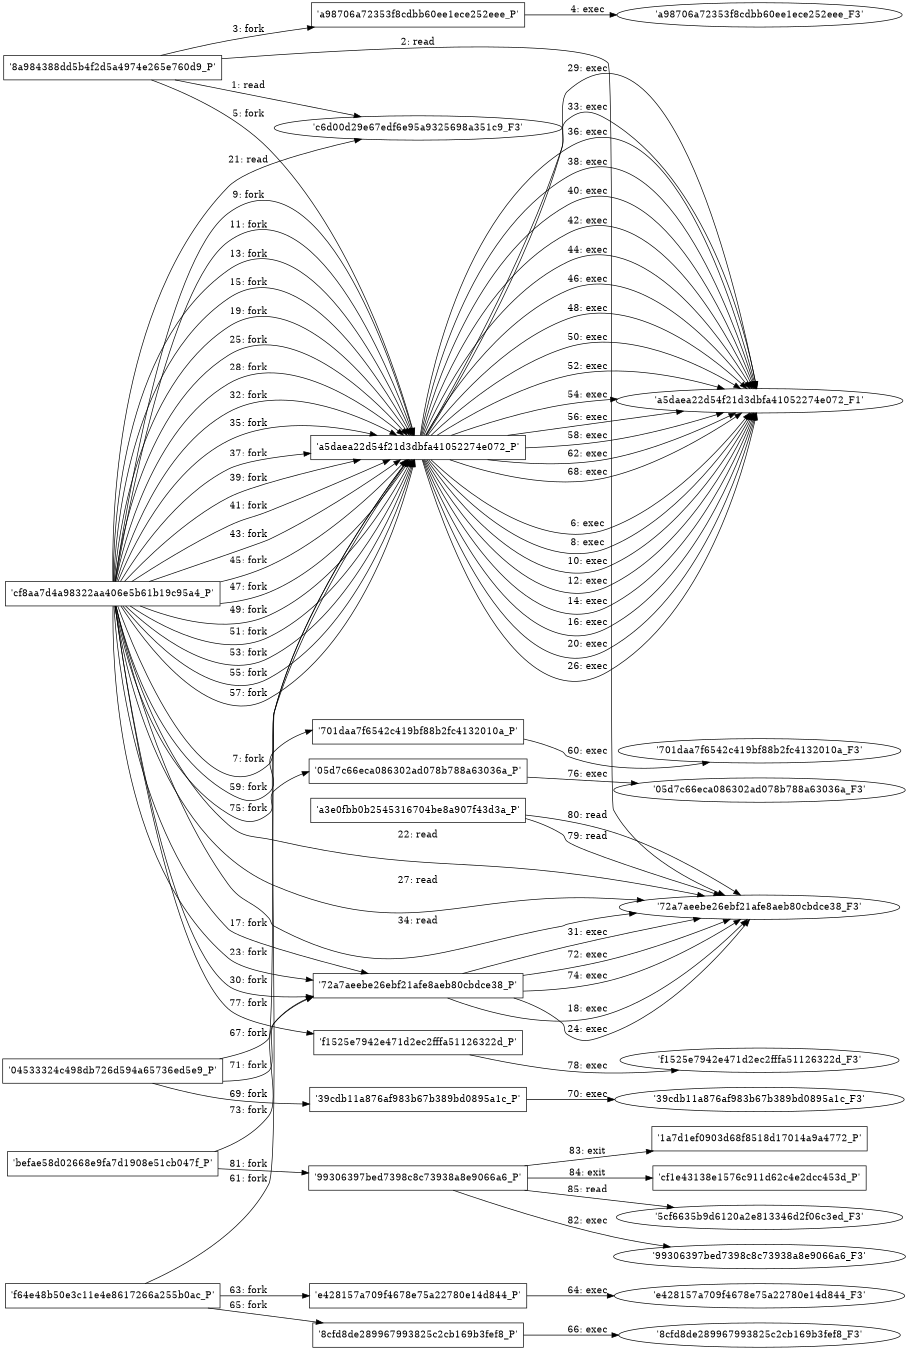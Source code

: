 digraph "D:\Learning\Paper\apt\基于CTI的攻击预警\Dataset\攻击图\ASGfromALLCTI\Microsoft Patch Tuesday –  January 2018.dot" {
rankdir="LR"
size="9"
fixedsize="false"
splines="true"
nodesep=0.3
ranksep=0
fontsize=10
overlap="scalexy"
engine= "neato"
	"'c6d00d29e67edf6e95a9325698a351c9_F3'" [node_type=file shape=ellipse]
	"'8a984388dd5b4f2d5a4974e265e760d9_P'" [node_type=Process shape=box]
	"'8a984388dd5b4f2d5a4974e265e760d9_P'" -> "'c6d00d29e67edf6e95a9325698a351c9_F3'" [label="1: read"]
	"'72a7aeebe26ebf21afe8aeb80cbdce38_F3'" [node_type=file shape=ellipse]
	"'8a984388dd5b4f2d5a4974e265e760d9_P'" [node_type=Process shape=box]
	"'8a984388dd5b4f2d5a4974e265e760d9_P'" -> "'72a7aeebe26ebf21afe8aeb80cbdce38_F3'" [label="2: read"]
	"'8a984388dd5b4f2d5a4974e265e760d9_P'" [node_type=Process shape=box]
	"'a98706a72353f8cdbb60ee1ece252eee_P'" [node_type=Process shape=box]
	"'8a984388dd5b4f2d5a4974e265e760d9_P'" -> "'a98706a72353f8cdbb60ee1ece252eee_P'" [label="3: fork"]
	"'a98706a72353f8cdbb60ee1ece252eee_P'" [node_type=Process shape=box]
	"'a98706a72353f8cdbb60ee1ece252eee_F3'" [node_type=File shape=ellipse]
	"'a98706a72353f8cdbb60ee1ece252eee_P'" -> "'a98706a72353f8cdbb60ee1ece252eee_F3'" [label="4: exec"]
	"'8a984388dd5b4f2d5a4974e265e760d9_P'" [node_type=Process shape=box]
	"'a5daea22d54f21d3dbfa41052274e072_P'" [node_type=Process shape=box]
	"'8a984388dd5b4f2d5a4974e265e760d9_P'" -> "'a5daea22d54f21d3dbfa41052274e072_P'" [label="5: fork"]
	"'a5daea22d54f21d3dbfa41052274e072_P'" [node_type=Process shape=box]
	"'a5daea22d54f21d3dbfa41052274e072_F1'" [node_type=File shape=ellipse]
	"'a5daea22d54f21d3dbfa41052274e072_P'" -> "'a5daea22d54f21d3dbfa41052274e072_F1'" [label="6: exec"]
	"'cf8aa7d4a98322aa406e5b61b19c95a4_P'" [node_type=Process shape=box]
	"'a5daea22d54f21d3dbfa41052274e072_P'" [node_type=Process shape=box]
	"'cf8aa7d4a98322aa406e5b61b19c95a4_P'" -> "'a5daea22d54f21d3dbfa41052274e072_P'" [label="7: fork"]
	"'a5daea22d54f21d3dbfa41052274e072_P'" [node_type=Process shape=box]
	"'a5daea22d54f21d3dbfa41052274e072_F1'" [node_type=File shape=ellipse]
	"'a5daea22d54f21d3dbfa41052274e072_P'" -> "'a5daea22d54f21d3dbfa41052274e072_F1'" [label="8: exec"]
	"'cf8aa7d4a98322aa406e5b61b19c95a4_P'" [node_type=Process shape=box]
	"'a5daea22d54f21d3dbfa41052274e072_P'" [node_type=Process shape=box]
	"'cf8aa7d4a98322aa406e5b61b19c95a4_P'" -> "'a5daea22d54f21d3dbfa41052274e072_P'" [label="9: fork"]
	"'a5daea22d54f21d3dbfa41052274e072_P'" [node_type=Process shape=box]
	"'a5daea22d54f21d3dbfa41052274e072_F1'" [node_type=File shape=ellipse]
	"'a5daea22d54f21d3dbfa41052274e072_P'" -> "'a5daea22d54f21d3dbfa41052274e072_F1'" [label="10: exec"]
	"'cf8aa7d4a98322aa406e5b61b19c95a4_P'" [node_type=Process shape=box]
	"'a5daea22d54f21d3dbfa41052274e072_P'" [node_type=Process shape=box]
	"'cf8aa7d4a98322aa406e5b61b19c95a4_P'" -> "'a5daea22d54f21d3dbfa41052274e072_P'" [label="11: fork"]
	"'a5daea22d54f21d3dbfa41052274e072_P'" [node_type=Process shape=box]
	"'a5daea22d54f21d3dbfa41052274e072_F1'" [node_type=File shape=ellipse]
	"'a5daea22d54f21d3dbfa41052274e072_P'" -> "'a5daea22d54f21d3dbfa41052274e072_F1'" [label="12: exec"]
	"'cf8aa7d4a98322aa406e5b61b19c95a4_P'" [node_type=Process shape=box]
	"'a5daea22d54f21d3dbfa41052274e072_P'" [node_type=Process shape=box]
	"'cf8aa7d4a98322aa406e5b61b19c95a4_P'" -> "'a5daea22d54f21d3dbfa41052274e072_P'" [label="13: fork"]
	"'a5daea22d54f21d3dbfa41052274e072_P'" [node_type=Process shape=box]
	"'a5daea22d54f21d3dbfa41052274e072_F1'" [node_type=File shape=ellipse]
	"'a5daea22d54f21d3dbfa41052274e072_P'" -> "'a5daea22d54f21d3dbfa41052274e072_F1'" [label="14: exec"]
	"'cf8aa7d4a98322aa406e5b61b19c95a4_P'" [node_type=Process shape=box]
	"'a5daea22d54f21d3dbfa41052274e072_P'" [node_type=Process shape=box]
	"'cf8aa7d4a98322aa406e5b61b19c95a4_P'" -> "'a5daea22d54f21d3dbfa41052274e072_P'" [label="15: fork"]
	"'a5daea22d54f21d3dbfa41052274e072_P'" [node_type=Process shape=box]
	"'a5daea22d54f21d3dbfa41052274e072_F1'" [node_type=File shape=ellipse]
	"'a5daea22d54f21d3dbfa41052274e072_P'" -> "'a5daea22d54f21d3dbfa41052274e072_F1'" [label="16: exec"]
	"'cf8aa7d4a98322aa406e5b61b19c95a4_P'" [node_type=Process shape=box]
	"'72a7aeebe26ebf21afe8aeb80cbdce38_P'" [node_type=Process shape=box]
	"'cf8aa7d4a98322aa406e5b61b19c95a4_P'" -> "'72a7aeebe26ebf21afe8aeb80cbdce38_P'" [label="17: fork"]
	"'72a7aeebe26ebf21afe8aeb80cbdce38_P'" [node_type=Process shape=box]
	"'72a7aeebe26ebf21afe8aeb80cbdce38_F3'" [node_type=File shape=ellipse]
	"'72a7aeebe26ebf21afe8aeb80cbdce38_P'" -> "'72a7aeebe26ebf21afe8aeb80cbdce38_F3'" [label="18: exec"]
	"'cf8aa7d4a98322aa406e5b61b19c95a4_P'" [node_type=Process shape=box]
	"'a5daea22d54f21d3dbfa41052274e072_P'" [node_type=Process shape=box]
	"'cf8aa7d4a98322aa406e5b61b19c95a4_P'" -> "'a5daea22d54f21d3dbfa41052274e072_P'" [label="19: fork"]
	"'a5daea22d54f21d3dbfa41052274e072_P'" [node_type=Process shape=box]
	"'a5daea22d54f21d3dbfa41052274e072_F1'" [node_type=File shape=ellipse]
	"'a5daea22d54f21d3dbfa41052274e072_P'" -> "'a5daea22d54f21d3dbfa41052274e072_F1'" [label="20: exec"]
	"'c6d00d29e67edf6e95a9325698a351c9_F3'" [node_type=file shape=ellipse]
	"'cf8aa7d4a98322aa406e5b61b19c95a4_P'" [node_type=Process shape=box]
	"'cf8aa7d4a98322aa406e5b61b19c95a4_P'" -> "'c6d00d29e67edf6e95a9325698a351c9_F3'" [label="21: read"]
	"'72a7aeebe26ebf21afe8aeb80cbdce38_F3'" [node_type=file shape=ellipse]
	"'cf8aa7d4a98322aa406e5b61b19c95a4_P'" [node_type=Process shape=box]
	"'cf8aa7d4a98322aa406e5b61b19c95a4_P'" -> "'72a7aeebe26ebf21afe8aeb80cbdce38_F3'" [label="22: read"]
	"'cf8aa7d4a98322aa406e5b61b19c95a4_P'" [node_type=Process shape=box]
	"'72a7aeebe26ebf21afe8aeb80cbdce38_P'" [node_type=Process shape=box]
	"'cf8aa7d4a98322aa406e5b61b19c95a4_P'" -> "'72a7aeebe26ebf21afe8aeb80cbdce38_P'" [label="23: fork"]
	"'72a7aeebe26ebf21afe8aeb80cbdce38_P'" [node_type=Process shape=box]
	"'72a7aeebe26ebf21afe8aeb80cbdce38_F3'" [node_type=File shape=ellipse]
	"'72a7aeebe26ebf21afe8aeb80cbdce38_P'" -> "'72a7aeebe26ebf21afe8aeb80cbdce38_F3'" [label="24: exec"]
	"'cf8aa7d4a98322aa406e5b61b19c95a4_P'" [node_type=Process shape=box]
	"'a5daea22d54f21d3dbfa41052274e072_P'" [node_type=Process shape=box]
	"'cf8aa7d4a98322aa406e5b61b19c95a4_P'" -> "'a5daea22d54f21d3dbfa41052274e072_P'" [label="25: fork"]
	"'a5daea22d54f21d3dbfa41052274e072_P'" [node_type=Process shape=box]
	"'a5daea22d54f21d3dbfa41052274e072_F1'" [node_type=File shape=ellipse]
	"'a5daea22d54f21d3dbfa41052274e072_P'" -> "'a5daea22d54f21d3dbfa41052274e072_F1'" [label="26: exec"]
	"'72a7aeebe26ebf21afe8aeb80cbdce38_F3'" [node_type=file shape=ellipse]
	"'cf8aa7d4a98322aa406e5b61b19c95a4_P'" [node_type=Process shape=box]
	"'cf8aa7d4a98322aa406e5b61b19c95a4_P'" -> "'72a7aeebe26ebf21afe8aeb80cbdce38_F3'" [label="27: read"]
	"'cf8aa7d4a98322aa406e5b61b19c95a4_P'" [node_type=Process shape=box]
	"'a5daea22d54f21d3dbfa41052274e072_P'" [node_type=Process shape=box]
	"'cf8aa7d4a98322aa406e5b61b19c95a4_P'" -> "'a5daea22d54f21d3dbfa41052274e072_P'" [label="28: fork"]
	"'a5daea22d54f21d3dbfa41052274e072_P'" [node_type=Process shape=box]
	"'a5daea22d54f21d3dbfa41052274e072_F1'" [node_type=File shape=ellipse]
	"'a5daea22d54f21d3dbfa41052274e072_P'" -> "'a5daea22d54f21d3dbfa41052274e072_F1'" [label="29: exec"]
	"'cf8aa7d4a98322aa406e5b61b19c95a4_P'" [node_type=Process shape=box]
	"'72a7aeebe26ebf21afe8aeb80cbdce38_P'" [node_type=Process shape=box]
	"'cf8aa7d4a98322aa406e5b61b19c95a4_P'" -> "'72a7aeebe26ebf21afe8aeb80cbdce38_P'" [label="30: fork"]
	"'72a7aeebe26ebf21afe8aeb80cbdce38_P'" [node_type=Process shape=box]
	"'72a7aeebe26ebf21afe8aeb80cbdce38_F3'" [node_type=File shape=ellipse]
	"'72a7aeebe26ebf21afe8aeb80cbdce38_P'" -> "'72a7aeebe26ebf21afe8aeb80cbdce38_F3'" [label="31: exec"]
	"'cf8aa7d4a98322aa406e5b61b19c95a4_P'" [node_type=Process shape=box]
	"'a5daea22d54f21d3dbfa41052274e072_P'" [node_type=Process shape=box]
	"'cf8aa7d4a98322aa406e5b61b19c95a4_P'" -> "'a5daea22d54f21d3dbfa41052274e072_P'" [label="32: fork"]
	"'a5daea22d54f21d3dbfa41052274e072_P'" [node_type=Process shape=box]
	"'a5daea22d54f21d3dbfa41052274e072_F1'" [node_type=File shape=ellipse]
	"'a5daea22d54f21d3dbfa41052274e072_P'" -> "'a5daea22d54f21d3dbfa41052274e072_F1'" [label="33: exec"]
	"'72a7aeebe26ebf21afe8aeb80cbdce38_F3'" [node_type=file shape=ellipse]
	"'cf8aa7d4a98322aa406e5b61b19c95a4_P'" [node_type=Process shape=box]
	"'cf8aa7d4a98322aa406e5b61b19c95a4_P'" -> "'72a7aeebe26ebf21afe8aeb80cbdce38_F3'" [label="34: read"]
	"'cf8aa7d4a98322aa406e5b61b19c95a4_P'" [node_type=Process shape=box]
	"'a5daea22d54f21d3dbfa41052274e072_P'" [node_type=Process shape=box]
	"'cf8aa7d4a98322aa406e5b61b19c95a4_P'" -> "'a5daea22d54f21d3dbfa41052274e072_P'" [label="35: fork"]
	"'a5daea22d54f21d3dbfa41052274e072_P'" [node_type=Process shape=box]
	"'a5daea22d54f21d3dbfa41052274e072_F1'" [node_type=File shape=ellipse]
	"'a5daea22d54f21d3dbfa41052274e072_P'" -> "'a5daea22d54f21d3dbfa41052274e072_F1'" [label="36: exec"]
	"'cf8aa7d4a98322aa406e5b61b19c95a4_P'" [node_type=Process shape=box]
	"'a5daea22d54f21d3dbfa41052274e072_P'" [node_type=Process shape=box]
	"'cf8aa7d4a98322aa406e5b61b19c95a4_P'" -> "'a5daea22d54f21d3dbfa41052274e072_P'" [label="37: fork"]
	"'a5daea22d54f21d3dbfa41052274e072_P'" [node_type=Process shape=box]
	"'a5daea22d54f21d3dbfa41052274e072_F1'" [node_type=File shape=ellipse]
	"'a5daea22d54f21d3dbfa41052274e072_P'" -> "'a5daea22d54f21d3dbfa41052274e072_F1'" [label="38: exec"]
	"'cf8aa7d4a98322aa406e5b61b19c95a4_P'" [node_type=Process shape=box]
	"'a5daea22d54f21d3dbfa41052274e072_P'" [node_type=Process shape=box]
	"'cf8aa7d4a98322aa406e5b61b19c95a4_P'" -> "'a5daea22d54f21d3dbfa41052274e072_P'" [label="39: fork"]
	"'a5daea22d54f21d3dbfa41052274e072_P'" [node_type=Process shape=box]
	"'a5daea22d54f21d3dbfa41052274e072_F1'" [node_type=File shape=ellipse]
	"'a5daea22d54f21d3dbfa41052274e072_P'" -> "'a5daea22d54f21d3dbfa41052274e072_F1'" [label="40: exec"]
	"'cf8aa7d4a98322aa406e5b61b19c95a4_P'" [node_type=Process shape=box]
	"'a5daea22d54f21d3dbfa41052274e072_P'" [node_type=Process shape=box]
	"'cf8aa7d4a98322aa406e5b61b19c95a4_P'" -> "'a5daea22d54f21d3dbfa41052274e072_P'" [label="41: fork"]
	"'a5daea22d54f21d3dbfa41052274e072_P'" [node_type=Process shape=box]
	"'a5daea22d54f21d3dbfa41052274e072_F1'" [node_type=File shape=ellipse]
	"'a5daea22d54f21d3dbfa41052274e072_P'" -> "'a5daea22d54f21d3dbfa41052274e072_F1'" [label="42: exec"]
	"'cf8aa7d4a98322aa406e5b61b19c95a4_P'" [node_type=Process shape=box]
	"'a5daea22d54f21d3dbfa41052274e072_P'" [node_type=Process shape=box]
	"'cf8aa7d4a98322aa406e5b61b19c95a4_P'" -> "'a5daea22d54f21d3dbfa41052274e072_P'" [label="43: fork"]
	"'a5daea22d54f21d3dbfa41052274e072_P'" [node_type=Process shape=box]
	"'a5daea22d54f21d3dbfa41052274e072_F1'" [node_type=File shape=ellipse]
	"'a5daea22d54f21d3dbfa41052274e072_P'" -> "'a5daea22d54f21d3dbfa41052274e072_F1'" [label="44: exec"]
	"'cf8aa7d4a98322aa406e5b61b19c95a4_P'" [node_type=Process shape=box]
	"'a5daea22d54f21d3dbfa41052274e072_P'" [node_type=Process shape=box]
	"'cf8aa7d4a98322aa406e5b61b19c95a4_P'" -> "'a5daea22d54f21d3dbfa41052274e072_P'" [label="45: fork"]
	"'a5daea22d54f21d3dbfa41052274e072_P'" [node_type=Process shape=box]
	"'a5daea22d54f21d3dbfa41052274e072_F1'" [node_type=File shape=ellipse]
	"'a5daea22d54f21d3dbfa41052274e072_P'" -> "'a5daea22d54f21d3dbfa41052274e072_F1'" [label="46: exec"]
	"'cf8aa7d4a98322aa406e5b61b19c95a4_P'" [node_type=Process shape=box]
	"'a5daea22d54f21d3dbfa41052274e072_P'" [node_type=Process shape=box]
	"'cf8aa7d4a98322aa406e5b61b19c95a4_P'" -> "'a5daea22d54f21d3dbfa41052274e072_P'" [label="47: fork"]
	"'a5daea22d54f21d3dbfa41052274e072_P'" [node_type=Process shape=box]
	"'a5daea22d54f21d3dbfa41052274e072_F1'" [node_type=File shape=ellipse]
	"'a5daea22d54f21d3dbfa41052274e072_P'" -> "'a5daea22d54f21d3dbfa41052274e072_F1'" [label="48: exec"]
	"'cf8aa7d4a98322aa406e5b61b19c95a4_P'" [node_type=Process shape=box]
	"'a5daea22d54f21d3dbfa41052274e072_P'" [node_type=Process shape=box]
	"'cf8aa7d4a98322aa406e5b61b19c95a4_P'" -> "'a5daea22d54f21d3dbfa41052274e072_P'" [label="49: fork"]
	"'a5daea22d54f21d3dbfa41052274e072_P'" [node_type=Process shape=box]
	"'a5daea22d54f21d3dbfa41052274e072_F1'" [node_type=File shape=ellipse]
	"'a5daea22d54f21d3dbfa41052274e072_P'" -> "'a5daea22d54f21d3dbfa41052274e072_F1'" [label="50: exec"]
	"'cf8aa7d4a98322aa406e5b61b19c95a4_P'" [node_type=Process shape=box]
	"'a5daea22d54f21d3dbfa41052274e072_P'" [node_type=Process shape=box]
	"'cf8aa7d4a98322aa406e5b61b19c95a4_P'" -> "'a5daea22d54f21d3dbfa41052274e072_P'" [label="51: fork"]
	"'a5daea22d54f21d3dbfa41052274e072_P'" [node_type=Process shape=box]
	"'a5daea22d54f21d3dbfa41052274e072_F1'" [node_type=File shape=ellipse]
	"'a5daea22d54f21d3dbfa41052274e072_P'" -> "'a5daea22d54f21d3dbfa41052274e072_F1'" [label="52: exec"]
	"'cf8aa7d4a98322aa406e5b61b19c95a4_P'" [node_type=Process shape=box]
	"'a5daea22d54f21d3dbfa41052274e072_P'" [node_type=Process shape=box]
	"'cf8aa7d4a98322aa406e5b61b19c95a4_P'" -> "'a5daea22d54f21d3dbfa41052274e072_P'" [label="53: fork"]
	"'a5daea22d54f21d3dbfa41052274e072_P'" [node_type=Process shape=box]
	"'a5daea22d54f21d3dbfa41052274e072_F1'" [node_type=File shape=ellipse]
	"'a5daea22d54f21d3dbfa41052274e072_P'" -> "'a5daea22d54f21d3dbfa41052274e072_F1'" [label="54: exec"]
	"'cf8aa7d4a98322aa406e5b61b19c95a4_P'" [node_type=Process shape=box]
	"'a5daea22d54f21d3dbfa41052274e072_P'" [node_type=Process shape=box]
	"'cf8aa7d4a98322aa406e5b61b19c95a4_P'" -> "'a5daea22d54f21d3dbfa41052274e072_P'" [label="55: fork"]
	"'a5daea22d54f21d3dbfa41052274e072_P'" [node_type=Process shape=box]
	"'a5daea22d54f21d3dbfa41052274e072_F1'" [node_type=File shape=ellipse]
	"'a5daea22d54f21d3dbfa41052274e072_P'" -> "'a5daea22d54f21d3dbfa41052274e072_F1'" [label="56: exec"]
	"'cf8aa7d4a98322aa406e5b61b19c95a4_P'" [node_type=Process shape=box]
	"'a5daea22d54f21d3dbfa41052274e072_P'" [node_type=Process shape=box]
	"'cf8aa7d4a98322aa406e5b61b19c95a4_P'" -> "'a5daea22d54f21d3dbfa41052274e072_P'" [label="57: fork"]
	"'a5daea22d54f21d3dbfa41052274e072_P'" [node_type=Process shape=box]
	"'a5daea22d54f21d3dbfa41052274e072_F1'" [node_type=File shape=ellipse]
	"'a5daea22d54f21d3dbfa41052274e072_P'" -> "'a5daea22d54f21d3dbfa41052274e072_F1'" [label="58: exec"]
	"'cf8aa7d4a98322aa406e5b61b19c95a4_P'" [node_type=Process shape=box]
	"'701daa7f6542c419bf88b2fc4132010a_P'" [node_type=Process shape=box]
	"'cf8aa7d4a98322aa406e5b61b19c95a4_P'" -> "'701daa7f6542c419bf88b2fc4132010a_P'" [label="59: fork"]
	"'701daa7f6542c419bf88b2fc4132010a_P'" [node_type=Process shape=box]
	"'701daa7f6542c419bf88b2fc4132010a_F3'" [node_type=File shape=ellipse]
	"'701daa7f6542c419bf88b2fc4132010a_P'" -> "'701daa7f6542c419bf88b2fc4132010a_F3'" [label="60: exec"]
	"'f64e48b50e3c11e4e8617266a255b0ac_P'" [node_type=Process shape=box]
	"'a5daea22d54f21d3dbfa41052274e072_P'" [node_type=Process shape=box]
	"'f64e48b50e3c11e4e8617266a255b0ac_P'" -> "'a5daea22d54f21d3dbfa41052274e072_P'" [label="61: fork"]
	"'a5daea22d54f21d3dbfa41052274e072_P'" [node_type=Process shape=box]
	"'a5daea22d54f21d3dbfa41052274e072_F1'" [node_type=File shape=ellipse]
	"'a5daea22d54f21d3dbfa41052274e072_P'" -> "'a5daea22d54f21d3dbfa41052274e072_F1'" [label="62: exec"]
	"'f64e48b50e3c11e4e8617266a255b0ac_P'" [node_type=Process shape=box]
	"'e428157a709f4678e75a22780e14d844_P'" [node_type=Process shape=box]
	"'f64e48b50e3c11e4e8617266a255b0ac_P'" -> "'e428157a709f4678e75a22780e14d844_P'" [label="63: fork"]
	"'e428157a709f4678e75a22780e14d844_P'" [node_type=Process shape=box]
	"'e428157a709f4678e75a22780e14d844_F3'" [node_type=File shape=ellipse]
	"'e428157a709f4678e75a22780e14d844_P'" -> "'e428157a709f4678e75a22780e14d844_F3'" [label="64: exec"]
	"'f64e48b50e3c11e4e8617266a255b0ac_P'" [node_type=Process shape=box]
	"'8cfd8de289967993825c2cb169b3fef8_P'" [node_type=Process shape=box]
	"'f64e48b50e3c11e4e8617266a255b0ac_P'" -> "'8cfd8de289967993825c2cb169b3fef8_P'" [label="65: fork"]
	"'8cfd8de289967993825c2cb169b3fef8_P'" [node_type=Process shape=box]
	"'8cfd8de289967993825c2cb169b3fef8_F3'" [node_type=File shape=ellipse]
	"'8cfd8de289967993825c2cb169b3fef8_P'" -> "'8cfd8de289967993825c2cb169b3fef8_F3'" [label="66: exec"]
	"'04533324c498db726d594a65736ed5e9_P'" [node_type=Process shape=box]
	"'a5daea22d54f21d3dbfa41052274e072_P'" [node_type=Process shape=box]
	"'04533324c498db726d594a65736ed5e9_P'" -> "'a5daea22d54f21d3dbfa41052274e072_P'" [label="67: fork"]
	"'a5daea22d54f21d3dbfa41052274e072_P'" [node_type=Process shape=box]
	"'a5daea22d54f21d3dbfa41052274e072_F1'" [node_type=File shape=ellipse]
	"'a5daea22d54f21d3dbfa41052274e072_P'" -> "'a5daea22d54f21d3dbfa41052274e072_F1'" [label="68: exec"]
	"'04533324c498db726d594a65736ed5e9_P'" [node_type=Process shape=box]
	"'39cdb11a876af983b67b389bd0895a1c_P'" [node_type=Process shape=box]
	"'04533324c498db726d594a65736ed5e9_P'" -> "'39cdb11a876af983b67b389bd0895a1c_P'" [label="69: fork"]
	"'39cdb11a876af983b67b389bd0895a1c_P'" [node_type=Process shape=box]
	"'39cdb11a876af983b67b389bd0895a1c_F3'" [node_type=File shape=ellipse]
	"'39cdb11a876af983b67b389bd0895a1c_P'" -> "'39cdb11a876af983b67b389bd0895a1c_F3'" [label="70: exec"]
	"'04533324c498db726d594a65736ed5e9_P'" [node_type=Process shape=box]
	"'72a7aeebe26ebf21afe8aeb80cbdce38_P'" [node_type=Process shape=box]
	"'04533324c498db726d594a65736ed5e9_P'" -> "'72a7aeebe26ebf21afe8aeb80cbdce38_P'" [label="71: fork"]
	"'72a7aeebe26ebf21afe8aeb80cbdce38_P'" [node_type=Process shape=box]
	"'72a7aeebe26ebf21afe8aeb80cbdce38_F3'" [node_type=File shape=ellipse]
	"'72a7aeebe26ebf21afe8aeb80cbdce38_P'" -> "'72a7aeebe26ebf21afe8aeb80cbdce38_F3'" [label="72: exec"]
	"'befae58d02668e9fa7d1908e51cb047f_P'" [node_type=Process shape=box]
	"'72a7aeebe26ebf21afe8aeb80cbdce38_P'" [node_type=Process shape=box]
	"'befae58d02668e9fa7d1908e51cb047f_P'" -> "'72a7aeebe26ebf21afe8aeb80cbdce38_P'" [label="73: fork"]
	"'72a7aeebe26ebf21afe8aeb80cbdce38_P'" [node_type=Process shape=box]
	"'72a7aeebe26ebf21afe8aeb80cbdce38_F3'" [node_type=File shape=ellipse]
	"'72a7aeebe26ebf21afe8aeb80cbdce38_P'" -> "'72a7aeebe26ebf21afe8aeb80cbdce38_F3'" [label="74: exec"]
	"'cf8aa7d4a98322aa406e5b61b19c95a4_P'" [node_type=Process shape=box]
	"'05d7c66eca086302ad078b788a63036a_P'" [node_type=Process shape=box]
	"'cf8aa7d4a98322aa406e5b61b19c95a4_P'" -> "'05d7c66eca086302ad078b788a63036a_P'" [label="75: fork"]
	"'05d7c66eca086302ad078b788a63036a_P'" [node_type=Process shape=box]
	"'05d7c66eca086302ad078b788a63036a_F3'" [node_type=File shape=ellipse]
	"'05d7c66eca086302ad078b788a63036a_P'" -> "'05d7c66eca086302ad078b788a63036a_F3'" [label="76: exec"]
	"'cf8aa7d4a98322aa406e5b61b19c95a4_P'" [node_type=Process shape=box]
	"'f1525e7942e471d2ec2fffa51126322d_P'" [node_type=Process shape=box]
	"'cf8aa7d4a98322aa406e5b61b19c95a4_P'" -> "'f1525e7942e471d2ec2fffa51126322d_P'" [label="77: fork"]
	"'f1525e7942e471d2ec2fffa51126322d_P'" [node_type=Process shape=box]
	"'f1525e7942e471d2ec2fffa51126322d_F3'" [node_type=File shape=ellipse]
	"'f1525e7942e471d2ec2fffa51126322d_P'" -> "'f1525e7942e471d2ec2fffa51126322d_F3'" [label="78: exec"]
	"'72a7aeebe26ebf21afe8aeb80cbdce38_F3'" [node_type=file shape=ellipse]
	"'a3e0fbb0b2545316704be8a907f43d3a_P'" [node_type=Process shape=box]
	"'a3e0fbb0b2545316704be8a907f43d3a_P'" -> "'72a7aeebe26ebf21afe8aeb80cbdce38_F3'" [label="79: read"]
	"'72a7aeebe26ebf21afe8aeb80cbdce38_F3'" [node_type=file shape=ellipse]
	"'a3e0fbb0b2545316704be8a907f43d3a_P'" [node_type=Process shape=box]
	"'a3e0fbb0b2545316704be8a907f43d3a_P'" -> "'72a7aeebe26ebf21afe8aeb80cbdce38_F3'" [label="80: read"]
	"'befae58d02668e9fa7d1908e51cb047f_P'" [node_type=Process shape=box]
	"'99306397bed7398c8c73938a8e9066a6_P'" [node_type=Process shape=box]
	"'befae58d02668e9fa7d1908e51cb047f_P'" -> "'99306397bed7398c8c73938a8e9066a6_P'" [label="81: fork"]
	"'99306397bed7398c8c73938a8e9066a6_P'" [node_type=Process shape=box]
	"'99306397bed7398c8c73938a8e9066a6_F3'" [node_type=File shape=ellipse]
	"'99306397bed7398c8c73938a8e9066a6_P'" -> "'99306397bed7398c8c73938a8e9066a6_F3'" [label="82: exec"]
	"'99306397bed7398c8c73938a8e9066a6_P'" [node_type=Process shape=box]
	"'1a7d1ef0903d68f8518d17014a9a4772_P'" [node_type=Process shape=box]
	"'99306397bed7398c8c73938a8e9066a6_P'" -> "'1a7d1ef0903d68f8518d17014a9a4772_P'" [label="83: exit"]
	"'99306397bed7398c8c73938a8e9066a6_P'" [node_type=Process shape=box]
	"'cf1e43138e1576c911d62c4e2dcc453d_P'" [node_type=Process shape=box]
	"'99306397bed7398c8c73938a8e9066a6_P'" -> "'cf1e43138e1576c911d62c4e2dcc453d_P'" [label="84: exit"]
	"'5cf6635b9d6120a2e813346d2f06c3ed_F3'" [node_type=file shape=ellipse]
	"'99306397bed7398c8c73938a8e9066a6_P'" [node_type=Process shape=box]
	"'99306397bed7398c8c73938a8e9066a6_P'" -> "'5cf6635b9d6120a2e813346d2f06c3ed_F3'" [label="85: read"]
}
